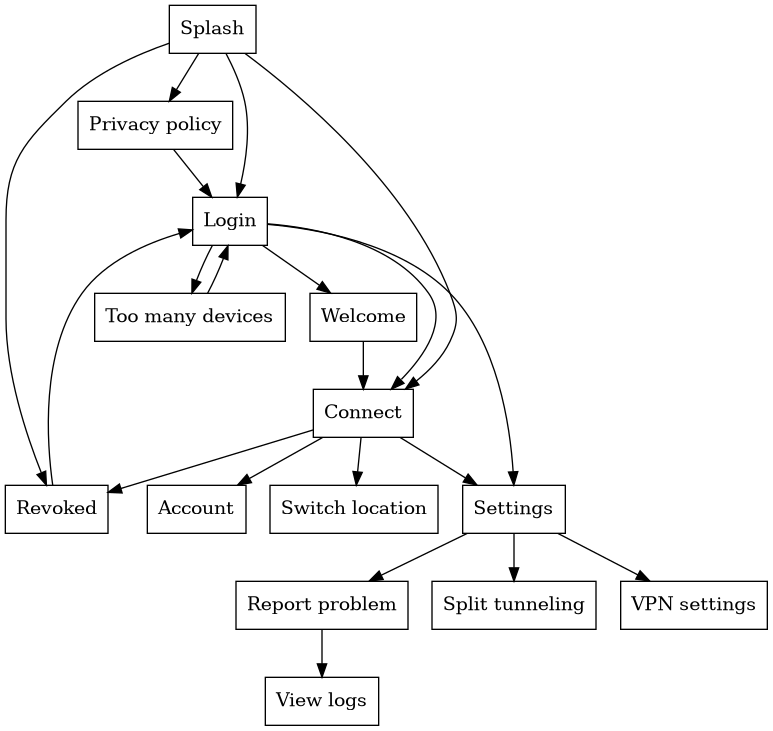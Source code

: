 @startuml
digraph Navigation {
    {
        node [shape=rectangle]
        splash [label="Splash"]
        login [label="Login"]
        connect [label="Connect"]
        too_many_devices [label="Too many devices"]
        welcome [label="Welcome"]
        revoked [label="Revoked"]
        privacy_policy [label="Privacy policy"]
        account [label="Account"]
        settings [label = "Settings"]
        report_problem [label = "Report problem"]
        view_logs [label = "View logs"]
        split_tunneling [label = "Split tunneling"]
        vpn_settings [label = "VPN settings"]
        switch_location [label = "Switch location"]
    }

    splash -> privacy_policy
    splash -> login
    splash -> connect
    splash -> revoked


    revoked -> login
    privacy_policy -> login

    login -> welcome
    login -> too_many_devices
    login -> settings
    login -> connect

    too_many_devices -> login

    welcome -> connect

    connect -> revoked
    connect -> settings
    connect -> account
    connect -> switch_location

    settings -> vpn_settings
    settings -> split_tunneling
    settings -> report_problem

    report_problem -> view_logs
}
@enduml
